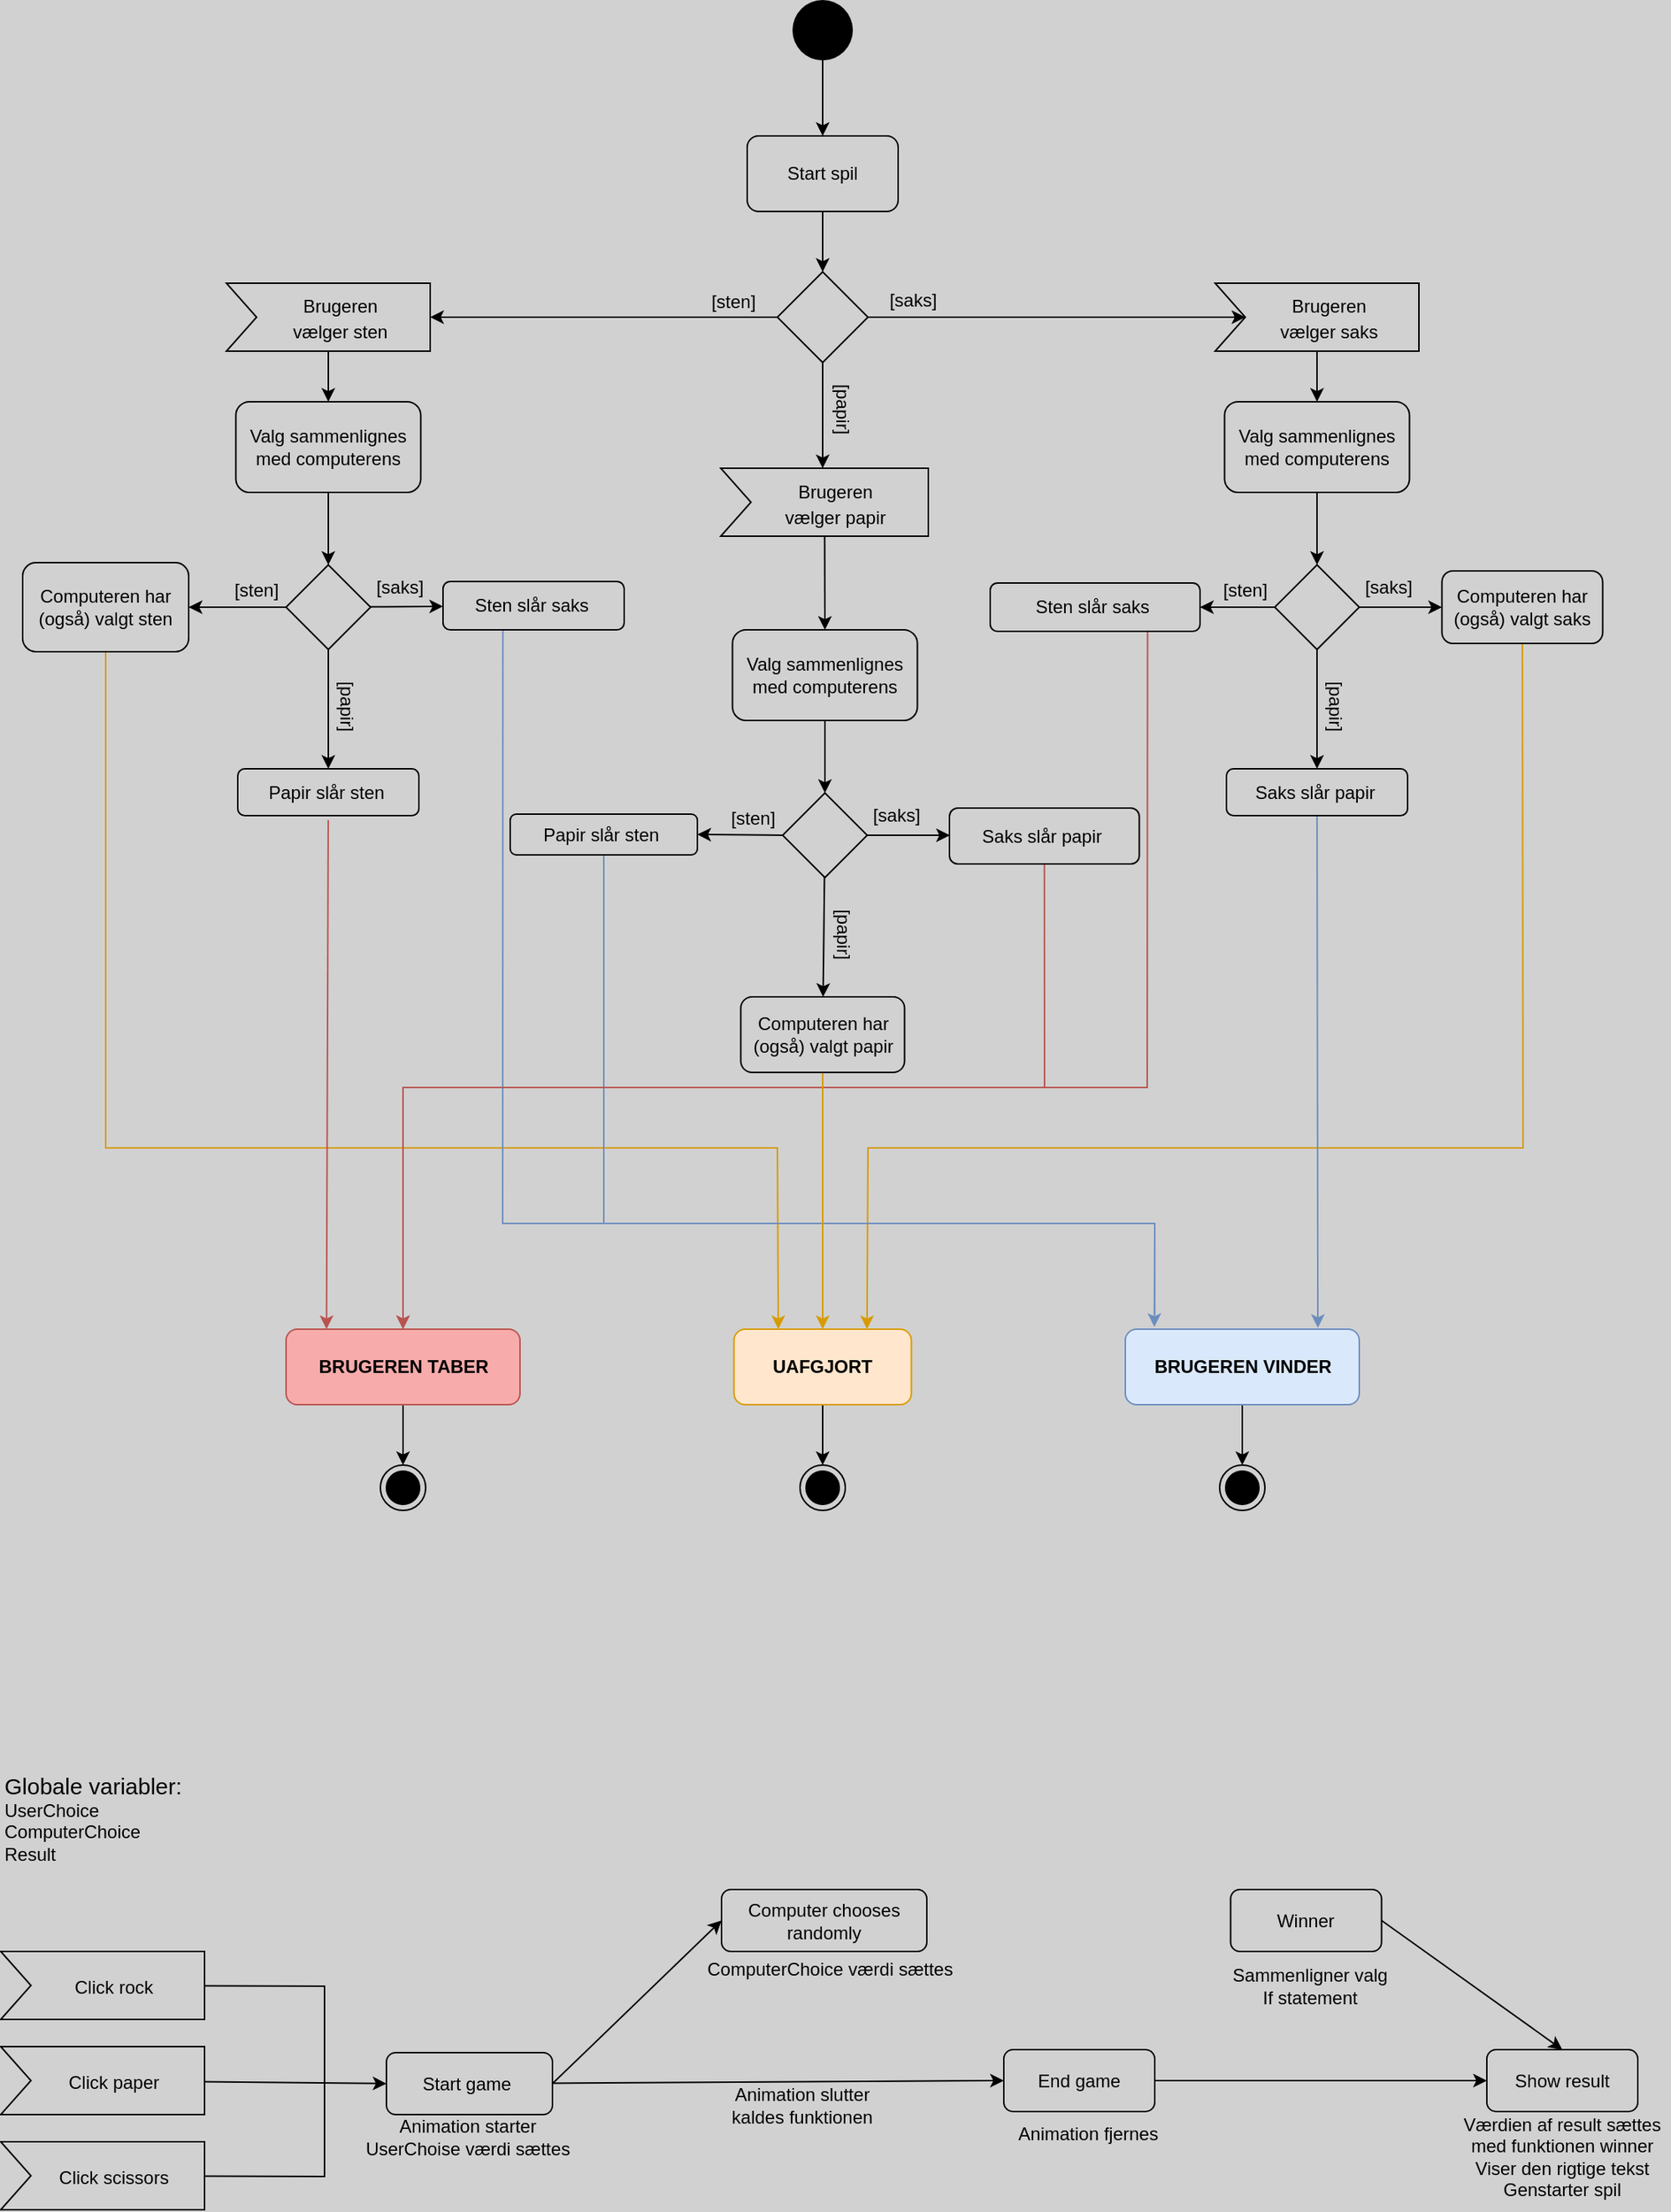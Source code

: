 <mxfile>
    <diagram id="qhp0DTl2IsX8Ve9SAeDF" name="Page-1">
        <mxGraphModel dx="1430" dy="1384" grid="1" gridSize="10" guides="1" tooltips="1" connect="1" arrows="1" fold="1" page="1" pageScale="1" pageWidth="1169" pageHeight="1654" background="#D1D1D1" math="0" shadow="0">
            <root>
                <mxCell id="0"/>
                <mxCell id="1" parent="0"/>
                <mxCell id="4" value="" style="edgeStyle=none;html=1;strokeColor=#000000;" parent="1" source="2" target="3" edge="1">
                    <mxGeometry relative="1" as="geometry"/>
                </mxCell>
                <mxCell id="2" value="" style="ellipse;whiteSpace=wrap;html=1;aspect=fixed;strokeColor=none;fillColor=#000000;" parent="1" vertex="1">
                    <mxGeometry x="560" y="40" width="40" height="40" as="geometry"/>
                </mxCell>
                <mxCell id="6" value="" style="edgeStyle=none;html=1;strokeColor=#000000;" parent="1" source="3" target="5" edge="1">
                    <mxGeometry relative="1" as="geometry"/>
                </mxCell>
                <mxCell id="3" value="&lt;font color=&quot;#000000&quot;&gt;Start spil&lt;/font&gt;" style="rounded=1;whiteSpace=wrap;html=1;strokeColor=#000000;fillColor=none;" parent="1" vertex="1">
                    <mxGeometry x="530" y="130" width="100" height="50" as="geometry"/>
                </mxCell>
                <mxCell id="8" value="" style="edgeStyle=none;html=1;strokeColor=#000000;fontColor=#000000;entryX=0;entryY=0;entryDx=20;entryDy=22.5;entryPerimeter=0;" parent="1" source="5" target="34" edge="1">
                    <mxGeometry relative="1" as="geometry">
                        <mxPoint x="680" y="250" as="targetPoint"/>
                    </mxGeometry>
                </mxCell>
                <mxCell id="12" value="" style="edgeStyle=none;html=1;strokeColor=#000000;fontColor=#000000;" parent="1" source="5" edge="1">
                    <mxGeometry relative="1" as="geometry">
                        <mxPoint x="580" y="350.0" as="targetPoint"/>
                    </mxGeometry>
                </mxCell>
                <mxCell id="32" style="edgeStyle=none;html=1;entryX=1;entryY=0.5;entryDx=0;entryDy=0;entryPerimeter=0;strokeColor=#000000;fontColor=#000000;" parent="1" source="5" target="31" edge="1">
                    <mxGeometry relative="1" as="geometry"/>
                </mxCell>
                <mxCell id="5" value="" style="rhombus;whiteSpace=wrap;html=1;fillColor=none;rounded=0;strokeColor=#000000;" parent="1" vertex="1">
                    <mxGeometry x="550" y="220" width="60" height="60" as="geometry"/>
                </mxCell>
                <mxCell id="13" value="[sten]" style="text;html=1;strokeColor=none;fillColor=none;align=center;verticalAlign=middle;whiteSpace=wrap;rounded=0;fontColor=#000000;" parent="1" vertex="1">
                    <mxGeometry x="491" y="224.5" width="60" height="30" as="geometry"/>
                </mxCell>
                <mxCell id="14" value="[saks]" style="text;html=1;strokeColor=none;fillColor=none;align=center;verticalAlign=middle;whiteSpace=wrap;rounded=0;fontColor=#000000;" parent="1" vertex="1">
                    <mxGeometry x="610" y="224" width="60" height="30" as="geometry"/>
                </mxCell>
                <mxCell id="15" value="[papir]" style="text;html=1;strokeColor=none;fillColor=none;align=center;verticalAlign=middle;whiteSpace=wrap;rounded=0;fontColor=#000000;rotation=90;" parent="1" vertex="1">
                    <mxGeometry x="563" y="296" width="60" height="30" as="geometry"/>
                </mxCell>
                <mxCell id="39" value="" style="edgeStyle=none;html=1;strokeColor=#000000;fontSize=12;fontColor=#000000;" parent="1" source="16" target="38" edge="1">
                    <mxGeometry relative="1" as="geometry"/>
                </mxCell>
                <mxCell id="16" value="&lt;font color=&quot;#000000&quot;&gt;Valg sammenlignes med computerens&lt;/font&gt;" style="whiteSpace=wrap;html=1;fillColor=none;strokeColor=#000000;rounded=1;" parent="1" vertex="1">
                    <mxGeometry x="191.25" y="306" width="122.5" height="60" as="geometry"/>
                </mxCell>
                <mxCell id="33" style="edgeStyle=none;html=1;entryX=0.5;entryY=0;entryDx=0;entryDy=0;strokeColor=#000000;fontColor=#000000;" parent="1" source="31" target="16" edge="1">
                    <mxGeometry relative="1" as="geometry"/>
                </mxCell>
                <mxCell id="31" value="&lt;font style=&quot;font-size: 12px;&quot;&gt;Brugeren &lt;br&gt;vælger sten&lt;/font&gt;" style="html=1;shape=mxgraph.infographic.ribbonSimple;notch1=20;notch2=0;align=center;verticalAlign=middle;fontSize=14;fontStyle=0;fillColor=none;flipH=0;spacingRight=0;spacingLeft=14;rounded=0;shadow=0;sketch=0;strokeColor=#000000;fontColor=#000000;" parent="1" vertex="1">
                    <mxGeometry x="185" y="227.5" width="135" height="45" as="geometry"/>
                </mxCell>
                <mxCell id="84" style="edgeStyle=none;html=1;entryX=0.5;entryY=0;entryDx=0;entryDy=0;strokeColor=#000000;fontSize=12;fontColor=#000000;" parent="1" source="34" target="67" edge="1">
                    <mxGeometry relative="1" as="geometry"/>
                </mxCell>
                <mxCell id="34" value="&lt;font style=&quot;font-size: 12px;&quot;&gt;Brugeren &lt;br&gt;vælger saks&lt;/font&gt;" style="html=1;shape=mxgraph.infographic.ribbonSimple;notch1=20;notch2=0;align=center;verticalAlign=middle;fontSize=14;fontStyle=0;fillColor=none;flipH=0;spacingRight=0;spacingLeft=14;rounded=0;shadow=0;sketch=0;strokeColor=#000000;fontColor=#000000;" parent="1" vertex="1">
                    <mxGeometry x="840" y="227.5" width="135" height="45" as="geometry"/>
                </mxCell>
                <mxCell id="103" style="edgeStyle=none;html=1;entryX=0.5;entryY=0;entryDx=0;entryDy=0;strokeColor=#000000;fontSize=12;fontColor=#000000;" parent="1" source="35" target="86" edge="1">
                    <mxGeometry relative="1" as="geometry"/>
                </mxCell>
                <mxCell id="35" value="&lt;font style=&quot;font-size: 12px;&quot;&gt;Brugeren &lt;br&gt;vælger papir&lt;/font&gt;" style="html=1;shape=mxgraph.infographic.ribbonSimple;notch1=20;notch2=0;align=center;verticalAlign=middle;fontSize=14;fontStyle=0;fillColor=none;flipH=0;spacingRight=0;spacingLeft=14;rounded=0;shadow=0;sketch=0;strokeColor=#000000;fontColor=#000000;" parent="1" vertex="1">
                    <mxGeometry x="512.5" y="350" width="137.5" height="45" as="geometry"/>
                </mxCell>
                <mxCell id="52" style="edgeStyle=none;html=1;entryX=1;entryY=0.5;entryDx=0;entryDy=0;strokeColor=#000000;fontSize=12;fontColor=#000000;exitX=0;exitY=0.5;exitDx=0;exitDy=0;" parent="1" source="38" target="51" edge="1">
                    <mxGeometry relative="1" as="geometry"/>
                </mxCell>
                <mxCell id="55" value="" style="edgeStyle=none;html=1;strokeColor=#000000;fontSize=12;fontColor=#000000;" parent="1" source="38" target="54" edge="1">
                    <mxGeometry relative="1" as="geometry"/>
                </mxCell>
                <mxCell id="58" value="" style="edgeStyle=none;html=1;strokeColor=#000000;fontSize=12;fontColor=#000000;" parent="1" source="38" target="57" edge="1">
                    <mxGeometry relative="1" as="geometry"/>
                </mxCell>
                <mxCell id="38" value="" style="rhombus;whiteSpace=wrap;html=1;fillColor=none;strokeColor=#000000;rounded=0;" parent="1" vertex="1">
                    <mxGeometry x="224.5" y="414" width="56" height="56" as="geometry"/>
                </mxCell>
                <mxCell id="41" value="[sten]" style="text;html=1;strokeColor=none;fillColor=none;align=center;verticalAlign=middle;whiteSpace=wrap;rounded=0;fontColor=#000000;rotation=0;" parent="1" vertex="1">
                    <mxGeometry x="175" y="416" width="60" height="30" as="geometry"/>
                </mxCell>
                <mxCell id="45" value="[saks]" style="text;html=1;strokeColor=none;fillColor=none;align=center;verticalAlign=middle;whiteSpace=wrap;rounded=0;fontColor=#000000;" parent="1" vertex="1">
                    <mxGeometry x="245" y="414" width="109.5" height="30" as="geometry"/>
                </mxCell>
                <mxCell id="117" style="edgeStyle=none;html=1;entryX=0.25;entryY=0;entryDx=0;entryDy=0;strokeColor=#d79b00;fontSize=12;fontColor=#000000;rounded=0;fillColor=#ffe6cc;" parent="1" source="51" target="107" edge="1">
                    <mxGeometry relative="1" as="geometry">
                        <Array as="points">
                            <mxPoint x="105" y="800"/>
                            <mxPoint x="550" y="800"/>
                        </Array>
                    </mxGeometry>
                </mxCell>
                <mxCell id="51" value="&lt;font color=&quot;#000000&quot;&gt;Computeren har (også) valgt sten&lt;br&gt;&lt;/font&gt;" style="whiteSpace=wrap;html=1;fillColor=none;strokeColor=#000000;rounded=1;" parent="1" vertex="1">
                    <mxGeometry x="50" y="412.5" width="110" height="59" as="geometry"/>
                </mxCell>
                <mxCell id="119" style="edgeStyle=none;html=1;strokeColor=#6c8ebf;fontSize=12;fontColor=#000000;entryX=0.124;entryY=-0.03;entryDx=0;entryDy=0;entryPerimeter=0;rounded=0;fillColor=#dae8fc;" parent="1" target="109" edge="1">
                    <mxGeometry relative="1" as="geometry">
                        <mxPoint x="368.159" y="457" as="sourcePoint"/>
                        <mxPoint x="814.44" y="918.5" as="targetPoint"/>
                        <Array as="points">
                            <mxPoint x="368" y="850"/>
                            <mxPoint x="800" y="850"/>
                        </Array>
                    </mxGeometry>
                </mxCell>
                <mxCell id="54" value="&lt;font color=&quot;#000000&quot;&gt;Sten slår saks&amp;nbsp;&lt;br&gt;&lt;/font&gt;" style="rounded=1;whiteSpace=wrap;html=1;fillColor=none;strokeColor=#000000;" parent="1" vertex="1">
                    <mxGeometry x="328.5" y="425" width="120" height="32" as="geometry"/>
                </mxCell>
                <mxCell id="56" value="[papir]" style="text;html=1;strokeColor=none;fillColor=none;align=center;verticalAlign=middle;whiteSpace=wrap;rounded=0;fontColor=#000000;rotation=90;" parent="1" vertex="1">
                    <mxGeometry x="209.5" y="492" width="109.5" height="30" as="geometry"/>
                </mxCell>
                <mxCell id="118" style="edgeStyle=none;html=1;entryX=0.173;entryY=-0.06;entryDx=0;entryDy=0;strokeColor=#b85450;fontSize=12;fontColor=#000000;entryPerimeter=0;fillColor=#f8cecc;" parent="1" edge="1">
                    <mxGeometry relative="1" as="geometry">
                        <mxPoint x="252.448" y="583" as="sourcePoint"/>
                        <mxPoint x="251.315" y="920" as="targetPoint"/>
                    </mxGeometry>
                </mxCell>
                <mxCell id="57" value="&lt;font color=&quot;#000000&quot;&gt;Papir slår sten&amp;nbsp;&lt;br&gt;&lt;/font&gt;" style="rounded=1;whiteSpace=wrap;html=1;fillColor=none;strokeColor=#000000;" parent="1" vertex="1">
                    <mxGeometry x="192.5" y="549" width="120" height="31" as="geometry"/>
                </mxCell>
                <mxCell id="66" value="" style="edgeStyle=none;html=1;strokeColor=#000000;fontSize=12;fontColor=#000000;" parent="1" source="67" target="71" edge="1">
                    <mxGeometry relative="1" as="geometry"/>
                </mxCell>
                <mxCell id="67" value="&lt;font color=&quot;#000000&quot;&gt;Valg sammenlignes med computerens&lt;/font&gt;" style="whiteSpace=wrap;html=1;fillColor=none;strokeColor=#000000;rounded=1;" parent="1" vertex="1">
                    <mxGeometry x="846.25" y="306" width="122.5" height="60" as="geometry"/>
                </mxCell>
                <mxCell id="68" style="edgeStyle=none;html=1;entryX=1;entryY=0.5;entryDx=0;entryDy=0;strokeColor=#000000;fontSize=12;fontColor=#000000;exitX=0;exitY=0.5;exitDx=0;exitDy=0;" parent="1" source="71" target="76" edge="1">
                    <mxGeometry relative="1" as="geometry"/>
                </mxCell>
                <mxCell id="69" value="" style="edgeStyle=none;html=1;strokeColor=#000000;fontSize=12;fontColor=#000000;" parent="1" source="71" target="78" edge="1">
                    <mxGeometry relative="1" as="geometry"/>
                </mxCell>
                <mxCell id="70" value="" style="edgeStyle=none;html=1;strokeColor=#000000;fontSize=12;fontColor=#000000;" parent="1" source="71" target="81" edge="1">
                    <mxGeometry relative="1" as="geometry"/>
                </mxCell>
                <mxCell id="71" value="" style="rhombus;whiteSpace=wrap;html=1;fillColor=none;strokeColor=#000000;rounded=0;" parent="1" vertex="1">
                    <mxGeometry x="879.5" y="414" width="56" height="56" as="geometry"/>
                </mxCell>
                <mxCell id="72" value="[sten]" style="text;html=1;strokeColor=none;fillColor=none;align=center;verticalAlign=middle;whiteSpace=wrap;rounded=0;fontColor=#000000;rotation=0;" parent="1" vertex="1">
                    <mxGeometry x="830" y="416" width="60" height="30" as="geometry"/>
                </mxCell>
                <mxCell id="73" value="[saks]" style="text;html=1;strokeColor=none;fillColor=none;align=center;verticalAlign=middle;whiteSpace=wrap;rounded=0;fontColor=#000000;" parent="1" vertex="1">
                    <mxGeometry x="900" y="414" width="109.5" height="30" as="geometry"/>
                </mxCell>
                <mxCell id="123" style="edgeStyle=none;html=1;entryX=0.5;entryY=0;entryDx=0;entryDy=0;strokeColor=#b85450;fontSize=12;fontColor=#000000;exitX=0.75;exitY=1;exitDx=0;exitDy=0;rounded=0;fillColor=#f8cecc;" parent="1" source="76" target="108" edge="1">
                    <mxGeometry relative="1" as="geometry">
                        <Array as="points">
                            <mxPoint x="795" y="760"/>
                            <mxPoint x="302" y="760"/>
                        </Array>
                    </mxGeometry>
                </mxCell>
                <mxCell id="76" value="&lt;span style=&quot;color: rgb(0, 0, 0);&quot;&gt;Sten slår saks&amp;nbsp;&lt;/span&gt;&lt;font color=&quot;#000000&quot;&gt;&lt;br&gt;&lt;/font&gt;" style="whiteSpace=wrap;html=1;fillColor=none;strokeColor=#000000;rounded=1;" parent="1" vertex="1">
                    <mxGeometry x="691" y="426" width="139" height="32" as="geometry"/>
                </mxCell>
                <mxCell id="124" style="edgeStyle=none;html=1;entryX=0.75;entryY=0;entryDx=0;entryDy=0;strokeColor=#d79b00;fontSize=12;fontColor=#000000;rounded=0;fillColor=#ffe6cc;" parent="1" source="78" target="107" edge="1">
                    <mxGeometry relative="1" as="geometry">
                        <Array as="points">
                            <mxPoint x="1044" y="800"/>
                            <mxPoint x="610" y="800"/>
                        </Array>
                    </mxGeometry>
                </mxCell>
                <mxCell id="78" value="&lt;span style=&quot;color: rgb(0, 0, 0);&quot;&gt;Computeren har (også) valgt saks&lt;/span&gt;&lt;font color=&quot;#000000&quot;&gt;&lt;br&gt;&lt;/font&gt;" style="rounded=1;whiteSpace=wrap;html=1;fillColor=none;strokeColor=#000000;" parent="1" vertex="1">
                    <mxGeometry x="990.25" y="418" width="106.5" height="48" as="geometry"/>
                </mxCell>
                <mxCell id="79" value="[papir]" style="text;html=1;strokeColor=none;fillColor=none;align=center;verticalAlign=middle;whiteSpace=wrap;rounded=0;fontColor=#000000;rotation=90;" parent="1" vertex="1">
                    <mxGeometry x="864.5" y="492" width="109.5" height="30" as="geometry"/>
                </mxCell>
                <mxCell id="125" style="edgeStyle=none;html=1;strokeColor=#6c8ebf;fontSize=12;fontColor=#000000;entryX=0.823;entryY=-0.017;entryDx=0;entryDy=0;entryPerimeter=0;fillColor=#dae8fc;" parent="1" source="81" target="109" edge="1">
                    <mxGeometry relative="1" as="geometry">
                        <mxPoint x="861" y="920" as="targetPoint"/>
                    </mxGeometry>
                </mxCell>
                <mxCell id="81" value="&lt;font color=&quot;#000000&quot;&gt;Saks slår papir&amp;nbsp;&lt;br&gt;&lt;/font&gt;" style="rounded=1;whiteSpace=wrap;html=1;fillColor=none;strokeColor=#000000;" parent="1" vertex="1">
                    <mxGeometry x="847.5" y="549" width="120" height="31" as="geometry"/>
                </mxCell>
                <mxCell id="83" value="" style="ellipse;html=1;shape=endState;fillColor=strokeColor;rounded=0;shadow=0;sketch=0;strokeColor=#000000;fontSize=12;fontColor=#000000;" parent="1" vertex="1">
                    <mxGeometry x="843" y="1010" width="30" height="30" as="geometry"/>
                </mxCell>
                <mxCell id="85" value="" style="edgeStyle=none;html=1;strokeColor=#000000;fontSize=12;fontColor=#000000;" parent="1" source="86" target="90" edge="1">
                    <mxGeometry relative="1" as="geometry"/>
                </mxCell>
                <mxCell id="86" value="&lt;font color=&quot;#000000&quot;&gt;Valg sammenlignes med computerens&lt;/font&gt;" style="whiteSpace=wrap;html=1;fillColor=none;strokeColor=#000000;rounded=1;" parent="1" vertex="1">
                    <mxGeometry x="520.25" y="457" width="122.5" height="60" as="geometry"/>
                </mxCell>
                <mxCell id="87" style="edgeStyle=none;html=1;entryX=1;entryY=0.5;entryDx=0;entryDy=0;strokeColor=#000000;fontSize=12;fontColor=#000000;exitX=0;exitY=0.5;exitDx=0;exitDy=0;" parent="1" source="90" target="95" edge="1">
                    <mxGeometry relative="1" as="geometry"/>
                </mxCell>
                <mxCell id="88" value="" style="edgeStyle=none;html=1;strokeColor=#000000;fontSize=12;fontColor=#000000;" parent="1" source="90" edge="1">
                    <mxGeometry relative="1" as="geometry">
                        <mxPoint x="664.25" y="593.0" as="targetPoint"/>
                    </mxGeometry>
                </mxCell>
                <mxCell id="89" value="" style="edgeStyle=none;html=1;strokeColor=#000000;fontSize=12;fontColor=#000000;" parent="1" source="90" target="100" edge="1">
                    <mxGeometry relative="1" as="geometry"/>
                </mxCell>
                <mxCell id="90" value="" style="rhombus;whiteSpace=wrap;html=1;fillColor=none;strokeColor=#000000;rounded=0;" parent="1" vertex="1">
                    <mxGeometry x="553.5" y="565" width="56" height="56" as="geometry"/>
                </mxCell>
                <mxCell id="91" value="[sten]" style="text;html=1;strokeColor=none;fillColor=none;align=center;verticalAlign=middle;whiteSpace=wrap;rounded=0;fontColor=#000000;rotation=0;" parent="1" vertex="1">
                    <mxGeometry x="504" y="567" width="60" height="30" as="geometry"/>
                </mxCell>
                <mxCell id="92" value="[saks]" style="text;html=1;strokeColor=none;fillColor=none;align=center;verticalAlign=middle;whiteSpace=wrap;rounded=0;fontColor=#000000;" parent="1" vertex="1">
                    <mxGeometry x="574" y="565" width="109.5" height="30" as="geometry"/>
                </mxCell>
                <mxCell id="120" style="edgeStyle=none;html=1;strokeColor=#6c8ebf;fontSize=12;fontColor=#000000;rounded=0;endArrow=none;endFill=0;fillColor=#dae8fc;" parent="1" source="95" edge="1">
                    <mxGeometry relative="1" as="geometry">
                        <mxPoint x="800" y="910" as="targetPoint"/>
                        <Array as="points">
                            <mxPoint x="435" y="850"/>
                            <mxPoint x="800" y="850"/>
                        </Array>
                    </mxGeometry>
                </mxCell>
                <mxCell id="95" value="&lt;span style=&quot;color: rgb(0, 0, 0);&quot;&gt;Papir slår sten&amp;nbsp;&lt;/span&gt;&lt;font color=&quot;#000000&quot;&gt;&lt;br&gt;&lt;/font&gt;" style="whiteSpace=wrap;html=1;fillColor=none;strokeColor=#000000;rounded=1;" parent="1" vertex="1">
                    <mxGeometry x="373" y="579" width="124" height="27" as="geometry"/>
                </mxCell>
                <mxCell id="122" style="edgeStyle=none;html=1;entryX=0.5;entryY=0;entryDx=0;entryDy=0;strokeColor=#b85450;fontSize=12;fontColor=#000000;rounded=0;fillColor=#f8cecc;" parent="1" source="97" target="108" edge="1">
                    <mxGeometry relative="1" as="geometry">
                        <Array as="points">
                            <mxPoint x="727" y="760"/>
                            <mxPoint x="302" y="760"/>
                        </Array>
                    </mxGeometry>
                </mxCell>
                <mxCell id="97" value="&lt;span style=&quot;color: rgb(0, 0, 0);&quot;&gt;Saks slår papir&amp;nbsp;&lt;/span&gt;&lt;font color=&quot;#000000&quot;&gt;&lt;br&gt;&lt;/font&gt;" style="rounded=1;whiteSpace=wrap;html=1;fillColor=none;strokeColor=#000000;" parent="1" vertex="1">
                    <mxGeometry x="664" y="575" width="125.75" height="37" as="geometry"/>
                </mxCell>
                <mxCell id="98" value="[papir]" style="text;html=1;strokeColor=none;fillColor=none;align=center;verticalAlign=middle;whiteSpace=wrap;rounded=0;fontColor=#000000;rotation=90;" parent="1" vertex="1">
                    <mxGeometry x="538.5" y="643" width="109.5" height="30" as="geometry"/>
                </mxCell>
                <mxCell id="121" style="edgeStyle=none;html=1;entryX=0.5;entryY=0;entryDx=0;entryDy=0;strokeColor=#d79b00;fontSize=12;fontColor=#000000;fillColor=#ffe6cc;" parent="1" source="100" target="107" edge="1">
                    <mxGeometry relative="1" as="geometry"/>
                </mxCell>
                <mxCell id="100" value="&lt;span style=&quot;color: rgb(0, 0, 0);&quot;&gt;Computeren har (også) valgt papir&lt;/span&gt;&lt;font color=&quot;#000000&quot;&gt;&lt;br&gt;&lt;/font&gt;" style="rounded=1;whiteSpace=wrap;html=1;fillColor=none;strokeColor=#000000;" parent="1" vertex="1">
                    <mxGeometry x="525.75" y="700" width="108.5" height="50" as="geometry"/>
                </mxCell>
                <mxCell id="114" style="edgeStyle=none;html=1;entryX=0.5;entryY=0;entryDx=0;entryDy=0;strokeColor=#000000;fontSize=12;fontColor=#000000;" parent="1" source="107" target="113" edge="1">
                    <mxGeometry relative="1" as="geometry"/>
                </mxCell>
                <mxCell id="107" value="&lt;font color=&quot;#000000&quot;&gt;&lt;b&gt;UAFGJORT&lt;/b&gt;&lt;br&gt;&lt;/font&gt;" style="whiteSpace=wrap;html=1;fillColor=#ffe6cc;strokeColor=#d79b00;rounded=1;" parent="1" vertex="1">
                    <mxGeometry x="521.25" y="920" width="117.5" height="50" as="geometry"/>
                </mxCell>
                <mxCell id="116" value="" style="edgeStyle=none;html=1;strokeColor=#000000;fontSize=12;fontColor=#000000;" parent="1" source="108" target="115" edge="1">
                    <mxGeometry relative="1" as="geometry"/>
                </mxCell>
                <mxCell id="108" value="&lt;font color=&quot;#000000&quot;&gt;&lt;b&gt;BRUGEREN TABER&lt;/b&gt;&lt;br&gt;&lt;/font&gt;" style="whiteSpace=wrap;html=1;fillColor=#F8ABAB;strokeColor=#b85450;rounded=1;" parent="1" vertex="1">
                    <mxGeometry x="224.5" y="920" width="155" height="50" as="geometry"/>
                </mxCell>
                <mxCell id="112" style="edgeStyle=none;html=1;entryX=0.5;entryY=0;entryDx=0;entryDy=0;strokeColor=#000000;fontSize=12;fontColor=#000000;" parent="1" source="109" target="83" edge="1">
                    <mxGeometry relative="1" as="geometry"/>
                </mxCell>
                <mxCell id="109" value="&lt;font color=&quot;#000000&quot;&gt;&lt;b&gt;BRUGEREN VINDER&lt;/b&gt;&lt;br&gt;&lt;/font&gt;" style="whiteSpace=wrap;html=1;fillColor=#dae8fc;strokeColor=#6c8ebf;rounded=1;" parent="1" vertex="1">
                    <mxGeometry x="780.5" y="920" width="155" height="50" as="geometry"/>
                </mxCell>
                <mxCell id="113" value="" style="ellipse;html=1;shape=endState;fillColor=strokeColor;rounded=0;shadow=0;sketch=0;strokeColor=#000000;fontSize=12;fontColor=#000000;" parent="1" vertex="1">
                    <mxGeometry x="565" y="1010" width="30" height="30" as="geometry"/>
                </mxCell>
                <mxCell id="115" value="" style="ellipse;html=1;shape=endState;fillColor=strokeColor;rounded=0;shadow=0;sketch=0;strokeColor=#000000;fontSize=12;fontColor=#000000;" parent="1" vertex="1">
                    <mxGeometry x="287" y="1010" width="30" height="30" as="geometry"/>
                </mxCell>
                <mxCell id="141" style="edgeStyle=none;html=1;entryX=0;entryY=0.5;entryDx=0;entryDy=0;strokeColor=#000000;fontColor=#000000;endArrow=classic;endFill=1;exitX=1;exitY=0.5;exitDx=0;exitDy=0;" edge="1" parent="1" source="129" target="135">
                    <mxGeometry relative="1" as="geometry"/>
                </mxCell>
                <mxCell id="160" style="edgeStyle=none;rounded=0;html=1;entryX=0;entryY=0.5;entryDx=0;entryDy=0;strokeColor=#000000;fontColor=#000000;startArrow=none;startFill=0;endArrow=classic;endFill=1;" edge="1" parent="1" source="129" target="144">
                    <mxGeometry relative="1" as="geometry"/>
                </mxCell>
                <mxCell id="129" value="&lt;font color=&quot;#000000&quot;&gt;Start game&amp;nbsp;&lt;br&gt;&lt;/font&gt;" style="whiteSpace=wrap;html=1;fillColor=none;strokeColor=#000000;rounded=1;" vertex="1" parent="1">
                    <mxGeometry x="291" y="1399" width="110" height="41" as="geometry"/>
                </mxCell>
                <mxCell id="138" style="edgeStyle=none;html=1;fontColor=#000000;strokeColor=#000000;endArrow=none;endFill=0;rounded=0;" edge="1" parent="1" source="130">
                    <mxGeometry relative="1" as="geometry">
                        <mxPoint x="250" y="1420" as="targetPoint"/>
                        <Array as="points">
                            <mxPoint x="250" y="1355"/>
                        </Array>
                    </mxGeometry>
                </mxCell>
                <mxCell id="130" value="&lt;span style=&quot;font-size: 12px;&quot;&gt;Click rock&lt;/span&gt;" style="html=1;shape=mxgraph.infographic.ribbonSimple;notch1=20;notch2=0;align=center;verticalAlign=middle;fontSize=14;fontStyle=0;fillColor=none;flipH=0;spacingRight=0;spacingLeft=14;rounded=0;shadow=0;sketch=0;strokeColor=#000000;fontColor=#000000;" vertex="1" parent="1">
                    <mxGeometry x="35.5" y="1332" width="135" height="45" as="geometry"/>
                </mxCell>
                <mxCell id="139" style="edgeStyle=none;html=1;entryX=0;entryY=0.5;entryDx=0;entryDy=0;fontColor=#000000;strokeColor=#000000;endArrow=classic;endFill=1;" edge="1" parent="1" source="131" target="129">
                    <mxGeometry relative="1" as="geometry"/>
                </mxCell>
                <mxCell id="131" value="&lt;span style=&quot;font-size: 12px;&quot;&gt;Click paper&lt;/span&gt;" style="html=1;shape=mxgraph.infographic.ribbonSimple;notch1=20;notch2=0;align=center;verticalAlign=middle;fontSize=14;fontStyle=0;fillColor=none;flipH=0;spacingRight=0;spacingLeft=14;rounded=0;shadow=0;sketch=0;strokeColor=#000000;fontColor=#000000;" vertex="1" parent="1">
                    <mxGeometry x="35.5" y="1395" width="135" height="45" as="geometry"/>
                </mxCell>
                <mxCell id="140" style="edgeStyle=none;html=1;fontColor=#000000;strokeColor=#000000;endArrow=none;endFill=0;rounded=0;" edge="1" parent="1" source="132">
                    <mxGeometry relative="1" as="geometry">
                        <mxPoint x="250" y="1419" as="targetPoint"/>
                        <Array as="points">
                            <mxPoint x="250" y="1481"/>
                        </Array>
                    </mxGeometry>
                </mxCell>
                <mxCell id="132" value="&lt;span style=&quot;font-size: 12px;&quot;&gt;Click scissors&lt;/span&gt;" style="html=1;shape=mxgraph.infographic.ribbonSimple;notch1=20;notch2=0;align=center;verticalAlign=middle;fontSize=14;fontStyle=0;fillColor=none;flipH=0;spacingRight=0;spacingLeft=14;rounded=0;shadow=0;sketch=0;strokeColor=#000000;fontColor=#000000;" vertex="1" parent="1">
                    <mxGeometry x="35.5" y="1458" width="135" height="45" as="geometry"/>
                </mxCell>
                <mxCell id="135" value="&lt;font color=&quot;#000000&quot;&gt;Computer chooses randomly&lt;br&gt;&lt;/font&gt;" style="whiteSpace=wrap;html=1;fillColor=none;strokeColor=#000000;rounded=1;" vertex="1" parent="1">
                    <mxGeometry x="513" y="1291" width="136" height="41" as="geometry"/>
                </mxCell>
                <mxCell id="143" value="&lt;font color=&quot;#000000&quot;&gt;Animation starter&lt;br&gt;UserChoise værdi sættes&lt;br&gt;&lt;/font&gt;" style="text;html=1;strokeColor=none;fillColor=none;align=center;verticalAlign=middle;whiteSpace=wrap;rounded=0;" vertex="1" parent="1">
                    <mxGeometry x="269.5" y="1440" width="150" height="30" as="geometry"/>
                </mxCell>
                <mxCell id="163" style="edgeStyle=none;rounded=0;html=1;entryX=0;entryY=0.5;entryDx=0;entryDy=0;strokeColor=#000000;fontColor=#000000;startArrow=none;startFill=0;endArrow=classic;endFill=1;" edge="1" parent="1" source="144" target="146">
                    <mxGeometry relative="1" as="geometry"/>
                </mxCell>
                <mxCell id="144" value="&lt;font color=&quot;#000000&quot;&gt;End game&lt;br&gt;&lt;/font&gt;" style="whiteSpace=wrap;html=1;fillColor=none;strokeColor=#000000;rounded=1;" vertex="1" parent="1">
                    <mxGeometry x="700" y="1397" width="100" height="41" as="geometry"/>
                </mxCell>
                <mxCell id="145" value="&lt;font color=&quot;#000000&quot;&gt;Animation fjernes&lt;/font&gt;" style="text;html=1;strokeColor=none;fillColor=none;align=center;verticalAlign=middle;whiteSpace=wrap;rounded=0;" vertex="1" parent="1">
                    <mxGeometry x="700" y="1438" width="112" height="30" as="geometry"/>
                </mxCell>
                <mxCell id="146" value="&lt;font color=&quot;#000000&quot;&gt;Show result&lt;br&gt;&lt;/font&gt;" style="whiteSpace=wrap;html=1;fillColor=none;strokeColor=#000000;rounded=1;" vertex="1" parent="1">
                    <mxGeometry x="1020" y="1397" width="100" height="41" as="geometry"/>
                </mxCell>
                <mxCell id="165" style="edgeStyle=none;rounded=0;html=1;entryX=0.5;entryY=0;entryDx=0;entryDy=0;strokeColor=#000000;fontColor=#000000;startArrow=none;startFill=0;endArrow=classic;endFill=1;exitX=1;exitY=0.5;exitDx=0;exitDy=0;" edge="1" parent="1" source="149" target="146">
                    <mxGeometry relative="1" as="geometry"/>
                </mxCell>
                <mxCell id="149" value="&lt;font color=&quot;#000000&quot;&gt;Winner&lt;br&gt;&lt;/font&gt;" style="whiteSpace=wrap;html=1;fillColor=none;strokeColor=#000000;rounded=1;" vertex="1" parent="1">
                    <mxGeometry x="850.25" y="1291" width="100" height="41" as="geometry"/>
                </mxCell>
                <mxCell id="151" value="&lt;font color=&quot;#000000&quot;&gt;Sammenligner valg &lt;br&gt;If statement&lt;br&gt;&lt;/font&gt;" style="text;html=1;strokeColor=none;fillColor=none;align=center;verticalAlign=middle;whiteSpace=wrap;rounded=0;" vertex="1" parent="1">
                    <mxGeometry x="817.37" y="1339.5" width="172.25" height="30" as="geometry"/>
                </mxCell>
                <mxCell id="152" value="&lt;span style=&quot;color: rgb(0, 0, 0);&quot;&gt;Værdien af result sættes med funktionen winner&lt;/span&gt;&lt;font color=&quot;#000000&quot;&gt;&lt;br&gt;Viser den rigtige tekst&lt;br&gt;Genstarter spil&lt;br&gt;&lt;/font&gt;" style="text;html=1;strokeColor=none;fillColor=none;align=center;verticalAlign=middle;whiteSpace=wrap;rounded=0;" vertex="1" parent="1">
                    <mxGeometry x="999" y="1432" width="142" height="71" as="geometry"/>
                </mxCell>
                <mxCell id="153" value="&lt;font style=&quot;font-size: 15px;&quot;&gt;Globale variabler:&lt;/font&gt;&lt;br&gt;UserChoice&lt;br&gt;ComputerChoice&lt;br&gt;Result&amp;nbsp;" style="text;html=1;strokeColor=none;fillColor=none;align=left;verticalAlign=middle;whiteSpace=wrap;rounded=0;fontColor=#000000;" vertex="1" parent="1">
                    <mxGeometry x="35.5" y="1209" width="148" height="70" as="geometry"/>
                </mxCell>
                <mxCell id="161" value="&lt;font color=&quot;#000000&quot;&gt;Animation slutter kaldes funktionen&lt;br&gt;&lt;/font&gt;" style="text;html=1;strokeColor=none;fillColor=none;align=center;verticalAlign=middle;whiteSpace=wrap;rounded=0;" vertex="1" parent="1">
                    <mxGeometry x="502.75" y="1419" width="127" height="30" as="geometry"/>
                </mxCell>
                <mxCell id="162" value="&lt;font color=&quot;#000000&quot;&gt;ComputerChoice værdi sættes&lt;/font&gt;" style="text;html=1;strokeColor=none;fillColor=none;align=center;verticalAlign=middle;whiteSpace=wrap;rounded=0;" vertex="1" parent="1">
                    <mxGeometry x="499.5" y="1329" width="170" height="30" as="geometry"/>
                </mxCell>
            </root>
        </mxGraphModel>
    </diagram>
</mxfile>